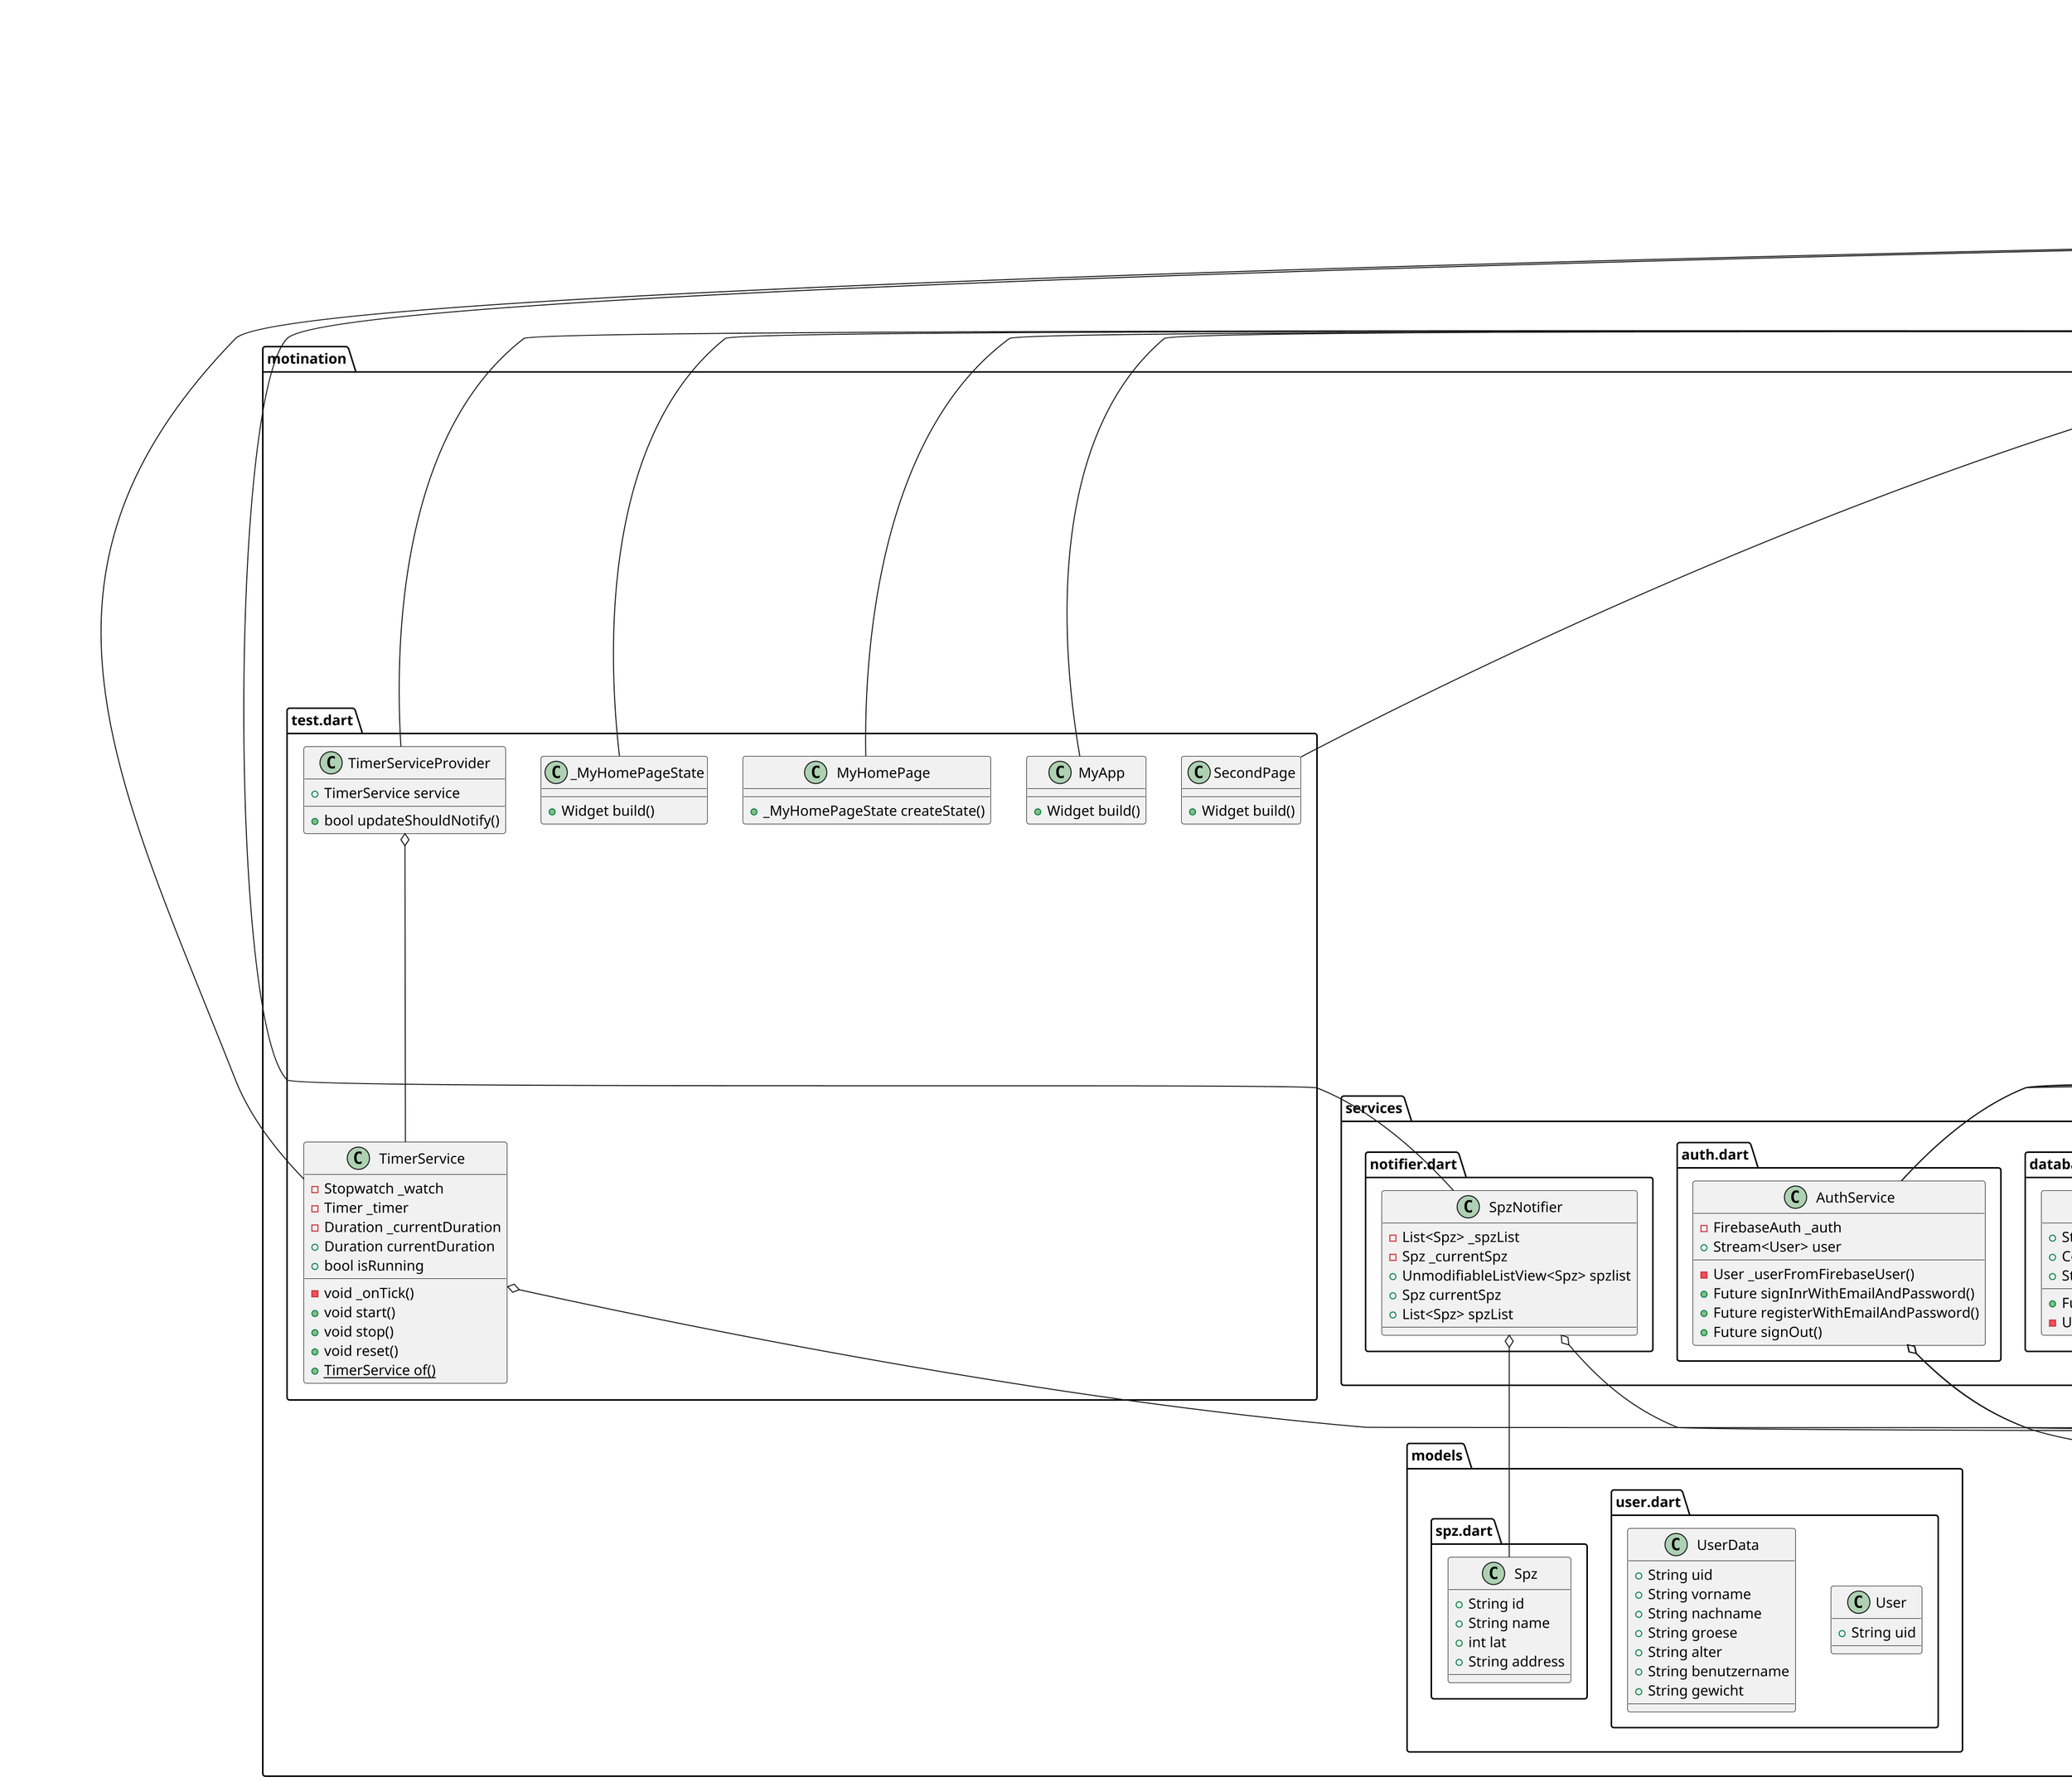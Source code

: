 @startuml motination
scale 2
set namespaceSeparator ::

class "motination::shared::loading.dart::Loading" {
  +Widget build()
}

"flutter::src::widgets::framework.dart::StatelessWidget" <|-- "motination::shared::loading.dart::Loading"

class "motination::models::user.dart::User" {
  +String uid
}

class "motination::models::user.dart::UserData" {
  +String uid
  +String vorname
  +String nachname
  +String groese
  +String alter
  +String benutzername
  +String gewicht
}

class "motination::models::spz.dart::Spz" {
  +String id
  +String name
  +int lat
  +String address
}

class "motination::main.dart::MyApp" {
  +Widget build()
}

"flutter::src::widgets::framework.dart::StatelessWidget" <|-- "motination::main.dart::MyApp"

class "motination::test.dart::TimerService" {
  -Stopwatch _watch
  -Timer _timer
  -Duration _currentDuration
  +Duration currentDuration
  +bool isRunning
  -void _onTick()
  +void start()
  +void stop()
  +void reset()
  {static} +TimerService of()
}

"motination::test.dart::TimerService" o-- "dart::async::Timer"
"flutter::src::foundation::change_notifier.dart::ChangeNotifier" <|-- "motination::test.dart::TimerService"

class "motination::test.dart::TimerServiceProvider" {
  +TimerService service
  +bool updateShouldNotify()
}

"motination::test.dart::TimerServiceProvider" o-- "motination::test.dart::TimerService"
"flutter::src::widgets::framework.dart::InheritedWidget" <|-- "motination::test.dart::TimerServiceProvider"

class "motination::test.dart::MyApp" {
  +Widget build()
}

"flutter::src::widgets::framework.dart::StatelessWidget" <|-- "motination::test.dart::MyApp"

class "motination::test.dart::MyHomePage" {
  +_MyHomePageState createState()
}

"flutter::src::widgets::framework.dart::StatefulWidget" <|-- "motination::test.dart::MyHomePage"

class "motination::test.dart::_MyHomePageState" {
  +Widget build()
}

"flutter::src::widgets::framework.dart::State<T>" <|-- "motination::test.dart::_MyHomePageState"

class "motination::test.dart::SecondPage" {
  +Widget build()
}

"flutter::src::widgets::framework.dart::StatelessWidget" <|-- "motination::test.dart::SecondPage"

class "motination::services::auth.dart::AuthService" {
  -FirebaseAuth _auth
  +Stream<User> user
  -User _userFromFirebaseUser()
  +Future signInrWithEmailAndPassword()
  +Future registerWithEmailAndPassword()
  +Future signOut()
}

"motination::services::auth.dart::AuthService" o-- "firebase_auth::firebase_auth.dart::FirebaseAuth"
"motination::services::auth.dart::AuthService" o-- "dart::async::Stream<User>"

class "motination::services::database.dart::DatabaseService" {
  +String uid
  +CollectionReference userCollection
  +Stream<UserData> userData
  +Future updateUserData()
  -UserData _userDataFromSnapshot()
}

"motination::services::database.dart::DatabaseService" o-- "cloud_firestore::cloud_firestore.dart::CollectionReference"
"motination::services::database.dart::DatabaseService" o-- "dart::async::Stream<UserData>"

class "motination::services::notifier.dart::SpzNotifier" {
  -List<Spz> _spzList
  -Spz _currentSpz
  +UnmodifiableListView<Spz> spzlist
  +Spz currentSpz
  +List<Spz> spzList
}

"motination::services::notifier.dart::SpzNotifier" o-- "motination::models::spz.dart::Spz"
"motination::services::notifier.dart::SpzNotifier" o-- "dart::collection::UnmodifiableListView<Spz>"
"flutter::src::foundation::change_notifier.dart::ChangeNotifier" <|-- "motination::services::notifier.dart::SpzNotifier"

class "motination::src::UI::homescreen.dart::HomeScreen" {
  +State createState()
}

"flutter::src::widgets::framework.dart::StatefulWidget" <|-- "motination::src::UI::homescreen.dart::HomeScreen"

class "motination::src::UI::homescreen.dart::_HomeScreenState" {
  -int _currentIndex
  +Color barColor
  +Color bgColor
  -AuthService _auth
  +Color wrktColor
  +Color blackColor
  +Widget build()
}

"motination::src::UI::homescreen.dart::_HomeScreenState" o-- "dart::ui::Color"
"motination::src::UI::homescreen.dart::_HomeScreenState" o-- "motination::services::auth.dart::AuthService"
"flutter::src::widgets::framework.dart::State<T>" <|-- "motination::src::UI::homescreen.dart::_HomeScreenState"

class "motination::src::UI::profile.dart::Profile" {
  +State createState()
}

"flutter::src::widgets::framework.dart::StatefulWidget" <|-- "motination::src::UI::profile.dart::Profile"

class "motination::src::UI::profile.dart::_ProfileState" {
  -int _currentIndex
  +Color barColor
  +Color bgColor
  +Widget build()
}

"motination::src::UI::profile.dart::_ProfileState" o-- "dart::ui::Color"
"flutter::src::widgets::framework.dart::State<T>" <|-- "motination::src::UI::profile.dart::_ProfileState"

class "motination::src::UI::workout.dart::Workout" {
  +State createState()
}

"flutter::src::widgets::framework.dart::StatefulWidget" <|-- "motination::src::UI::workout.dart::Workout"

class "motination::src::UI::workout.dart::Category" {
  +dynamic info
  +dynamic title
  +bool pool
  +bool gym
  +bool unisport
  +IconData icon
  +dynamic openhrs
  +dynamic address
  +dynamic special
  +dynamic name
}

"motination::src::UI::workout.dart::Category" o-- "flutter::src::widgets::icon_data.dart::IconData"

class "motination::src::UI::workout.dart::Markerz" {
  +MarkerId markerId
  +LatLng position
  +bool pool
  +bool gym
  +bool unisport
  +InfoWindow infoWindow
  +void Function() onTap
}

"motination::src::UI::workout.dart::Markerz" o-- "google_maps_flutter::google_maps_flutter.dart::MarkerId"
"motination::src::UI::workout.dart::Markerz" o-- "google_maps_flutter::google_maps_flutter.dart::LatLng"
"motination::src::UI::workout.dart::Markerz" o-- "google_maps_flutter::google_maps_flutter.dart::InfoWindow"
"motination::src::UI::workout.dart::Markerz" o-- "dart::ui::void Function()"
"google_maps_flutter::google_maps_flutter.dart::Marker" <|-- "motination::src::UI::workout.dart::Markerz"

class "motination::src::UI::workout.dart::WorkoutState" {
  -LatLng _initialPosition
  -Location _location
  -bool _alreadyWorkout
  -int _currentIndex
  +Markerz hlpmarker
  +List countList
  +List selectedCountList
  +List<Category> selectedSpz
  +List<Markerz> selectedMarkers
  +Color barColor
  +Color bgColor
  +Color black
  +void fillMarker()
  +void initState()
  -void _getPoints()
  +void checkLocationMarker()
  -void _onMapCreated()
  -void _openFilterList()
  +List makeListWidget()
  +Widget build()
}

"motination::src::UI::workout.dart::WorkoutState" o-- "google_maps_flutter::google_maps_flutter.dart::LatLng"
"motination::src::UI::workout.dart::WorkoutState" o-- "location::location.dart::Location"
"motination::src::UI::workout.dart::WorkoutState" o-- "motination::src::UI::workout.dart::Markerz"
"motination::src::UI::workout.dart::WorkoutState" o-- "dart::ui::Color"
"flutter::src::widgets::framework.dart::State<T>" <|-- "motination::src::UI::workout.dart::WorkoutState"

class "motination::src::UI::shop.dart::Shoping" {
  +State createState()
}

"flutter::src::widgets::framework.dart::StatefulWidget" <|-- "motination::src::UI::shop.dart::Shoping"

class "motination::src::UI::shop.dart::ShopState" {
  -int _currentIndex
  +Color barColor
  +Color bgColor
  +Widget build()
}

"motination::src::UI::shop.dart::ShopState" o-- "dart::ui::Color"
"flutter::src::widgets::framework.dart::State<T>" <|-- "motination::src::UI::shop.dart::ShopState"

class "motination::src::UI::infospz.dart::Infospz" {
  +dynamic infotitle
  +dynamic infoopenhrs
  +dynamic infoaddress
  +dynamic infospecial
  +dynamic infoname
  +Widget build()
}

"flutter::src::widgets::framework.dart::StatelessWidget" <|-- "motination::src::UI::infospz.dart::Infospz"

class "motination::src::UI::infospz.dart::InfoHallenbad" {
  +dynamic infotitle
  +dynamic infoopenhrs
  +dynamic infoaddress
  +dynamic infospecial
  +dynamic infoname
  +Widget build()
}

"flutter::src::widgets::framework.dart::StatelessWidget" <|-- "motination::src::UI::infospz.dart::InfoHallenbad"

class "motination::src::UI::infospz.dart::InfoFitnessFirst" {
  +dynamic infotitle
  +dynamic infoopenhrs
  +dynamic infoaddress
  +dynamic infospecial
  +dynamic infoname
  +Widget build()
}

"flutter::src::widgets::framework.dart::StatelessWidget" <|-- "motination::src::UI::infospz.dart::InfoFitnessFirst"

class "motination::src::UI::infospz.dart::InfoUnisport" {
  +dynamic infotitle
  +dynamic infoopenhrs
  +dynamic infoaddress
  +dynamic infospecial
  +dynamic infoname
  +Widget build()
}

"flutter::src::widgets::framework.dart::StatelessWidget" <|-- "motination::src::UI::infospz.dart::InfoUnisport"

class "motination::src::UI::infospz.dart::InfoWoehrdbad" {
  +dynamic infotitle
  +dynamic infoopenhrs
  +dynamic infoaddress
  +dynamic infospecial
  +dynamic infoname
  +Widget build()
}

"flutter::src::widgets::framework.dart::StatelessWidget" <|-- "motination::src::UI::infospz.dart::InfoWoehrdbad"

class "motination::src::UI::infospz.dart::InfoWestbad" {
  +dynamic infotitle
  +dynamic infoopenhrs
  +dynamic infoaddress
  +dynamic infospecial
  +dynamic infoname
  +Widget build()
}

"flutter::src::widgets::framework.dart::StatelessWidget" <|-- "motination::src::UI::infospz.dart::InfoWestbad"

class "motination::src::UI::spzinfo.dart::SpzInfo" {
  +dynamic infotitle
  +dynamic infoopenhrs
  +dynamic infoaddress
  +dynamic infospecial
  +dynamic infotext
  +dynamic infocategory
  +dynamic infolat
  +dynamic infolng
  +Widget build()
}

"flutter::src::widgets::framework.dart::StatelessWidget" <|-- "motination::src::UI::spzinfo.dart::SpzInfo"

class "motination::src::UI::challenge.dart::Challenge" {
  +_ChallengeState createState()
}

"flutter::src::widgets::framework.dart::StatefulWidget" <|-- "motination::src::UI::challenge.dart::Challenge"

class "motination::src::UI::challenge.dart::_ChallengeState" {
  -int _currentIndex
  +Color barColor
  +Color bgColor
  +Color wrktColor
  +Color blackColor
  +Widget build()
}

"motination::src::UI::challenge.dart::_ChallengeState" o-- "dart::ui::Color"
"flutter::src::widgets::framework.dart::State<T>" <|-- "motination::src::UI::challenge.dart::_ChallengeState"

class "motination::src::UI::running.dart::Running" {
  +State createState()
}

"flutter::src::widgets::framework.dart::StatefulWidget" <|-- "motination::src::UI::running.dart::Running"

class "motination::src::UI::running.dart::RunningState" {
  -LatLng _initialPosition
  -GoogleMapController _controller
  -Location _location
  +bool timerisrunning
  -Stopwatch _stopwatch
  +dynamic timerdisplay
  +dynamic distancedisplay
  +dynamic speeddisplay
  +dynamic minkmdisplay
  +Duration dur
  +Distance distance
  +double distancemeter
  +LatLng latlngstart
  +LatLng latlngend
  +LatLng latlnghlp
  -int _currentIndex
  +Color barColor
  +Color bgColor
  +void startTimer()
  +void keeprunning()
  +void startstopwatch()
  +void stopstopwatch()
  +void distanceBetween()
  -void _onMapCreated()
  +Widget build()
}

"motination::src::UI::running.dart::RunningState" o-- "google_maps_flutter::google_maps_flutter.dart::LatLng"
"motination::src::UI::running.dart::RunningState" o-- "google_maps_flutter::google_maps_flutter.dart::GoogleMapController"
"motination::src::UI::running.dart::RunningState" o-- "location::location.dart::Location"
"motination::src::UI::running.dart::RunningState" o-- "latlong::latlong.dart::Distance"
"motination::src::UI::running.dart::RunningState" o-- "latlong::latlong.dart::LatLng"
"motination::src::UI::running.dart::RunningState" o-- "dart::ui::Color"
"flutter::src::widgets::framework.dart::State<T>" <|-- "motination::src::UI::running.dart::RunningState"

class "motination::src::UI::spz.dart::Spz" {
  +List<Spz> allSpz
  +dynamic name
  +int lat
  +int lng
  +bool gym
  +bool pool
}

class "motination::src::UI::settings.dart::Settings" {
  +_SettingsState createState()
}

"flutter::src::widgets::framework.dart::StatefulWidget" <|-- "motination::src::UI::settings.dart::Settings"

class "motination::src::UI::settings.dart::_SettingsState" {
  -GlobalKey<FormState> _formKey
  -dynamic _currentvorname
  -dynamic _currentnachname
  -dynamic _currentalter
  -dynamic _currentgroese
  -dynamic _currentbenutzername
  -dynamic _currentgewicht
  -dynamic _currentuid
  +Widget build()
}

"motination::src::UI::settings.dart::_SettingsState" o-- "flutter::src::widgets::framework.dart::GlobalKey<FormState>"
"flutter::src::widgets::framework.dart::State<T>" <|-- "motination::src::UI::settings.dart::_SettingsState"

class "motination::src::wrapper.dart::Wrapper" {
  +Widget build()
}

"flutter::src::widgets::framework.dart::StatelessWidget" <|-- "motination::src::wrapper.dart::Wrapper"

class "motination::src::authentication::register.dart::Register" {
  +Function toggleView
  +_RegisterState createState()
}

"flutter::src::widgets::framework.dart::StatefulWidget" <|-- "motination::src::authentication::register.dart::Register"

class "motination::src::authentication::register.dart::_RegisterState" {
  -AuthService _auth
  -GlobalKey<FormState> _formKey
  +bool loading
  +dynamic email
  +dynamic password
  +dynamic error
  +Widget build()
}

"motination::src::authentication::register.dart::_RegisterState" o-- "motination::services::auth.dart::AuthService"
"motination::src::authentication::register.dart::_RegisterState" o-- "flutter::src::widgets::framework.dart::GlobalKey<FormState>"
"flutter::src::widgets::framework.dart::State<T>" <|-- "motination::src::authentication::register.dart::_RegisterState"

class "motination::src::authentication::sign_in.dart::SignIn" {
  +Function toggleView
  +_SignInState createState()
}

"flutter::src::widgets::framework.dart::StatefulWidget" <|-- "motination::src::authentication::sign_in.dart::SignIn"

class "motination::src::authentication::sign_in.dart::_SignInState" {
  -AuthService _auth
  -GlobalKey<FormState> _formKey
  +bool loading
  +dynamic email
  +dynamic password
  +dynamic error
  +Widget build()
}

"motination::src::authentication::sign_in.dart::_SignInState" o-- "motination::services::auth.dart::AuthService"
"motination::src::authentication::sign_in.dart::_SignInState" o-- "flutter::src::widgets::framework.dart::GlobalKey<FormState>"
"flutter::src::widgets::framework.dart::State<T>" <|-- "motination::src::authentication::sign_in.dart::_SignInState"

class "motination::src::authentication::authenticate.dart::Authenticate" {
  +_AuthenticateState createState()
}

"flutter::src::widgets::framework.dart::StatefulWidget" <|-- "motination::src::authentication::authenticate.dart::Authenticate"

class "motination::src::authentication::authenticate.dart::_AuthenticateState" {
  +bool showSignIn
  +void toggleView()
  +Widget build()
}

"flutter::src::widgets::framework.dart::State<T>" <|-- "motination::src::authentication::authenticate.dart::_AuthenticateState"


@enduml